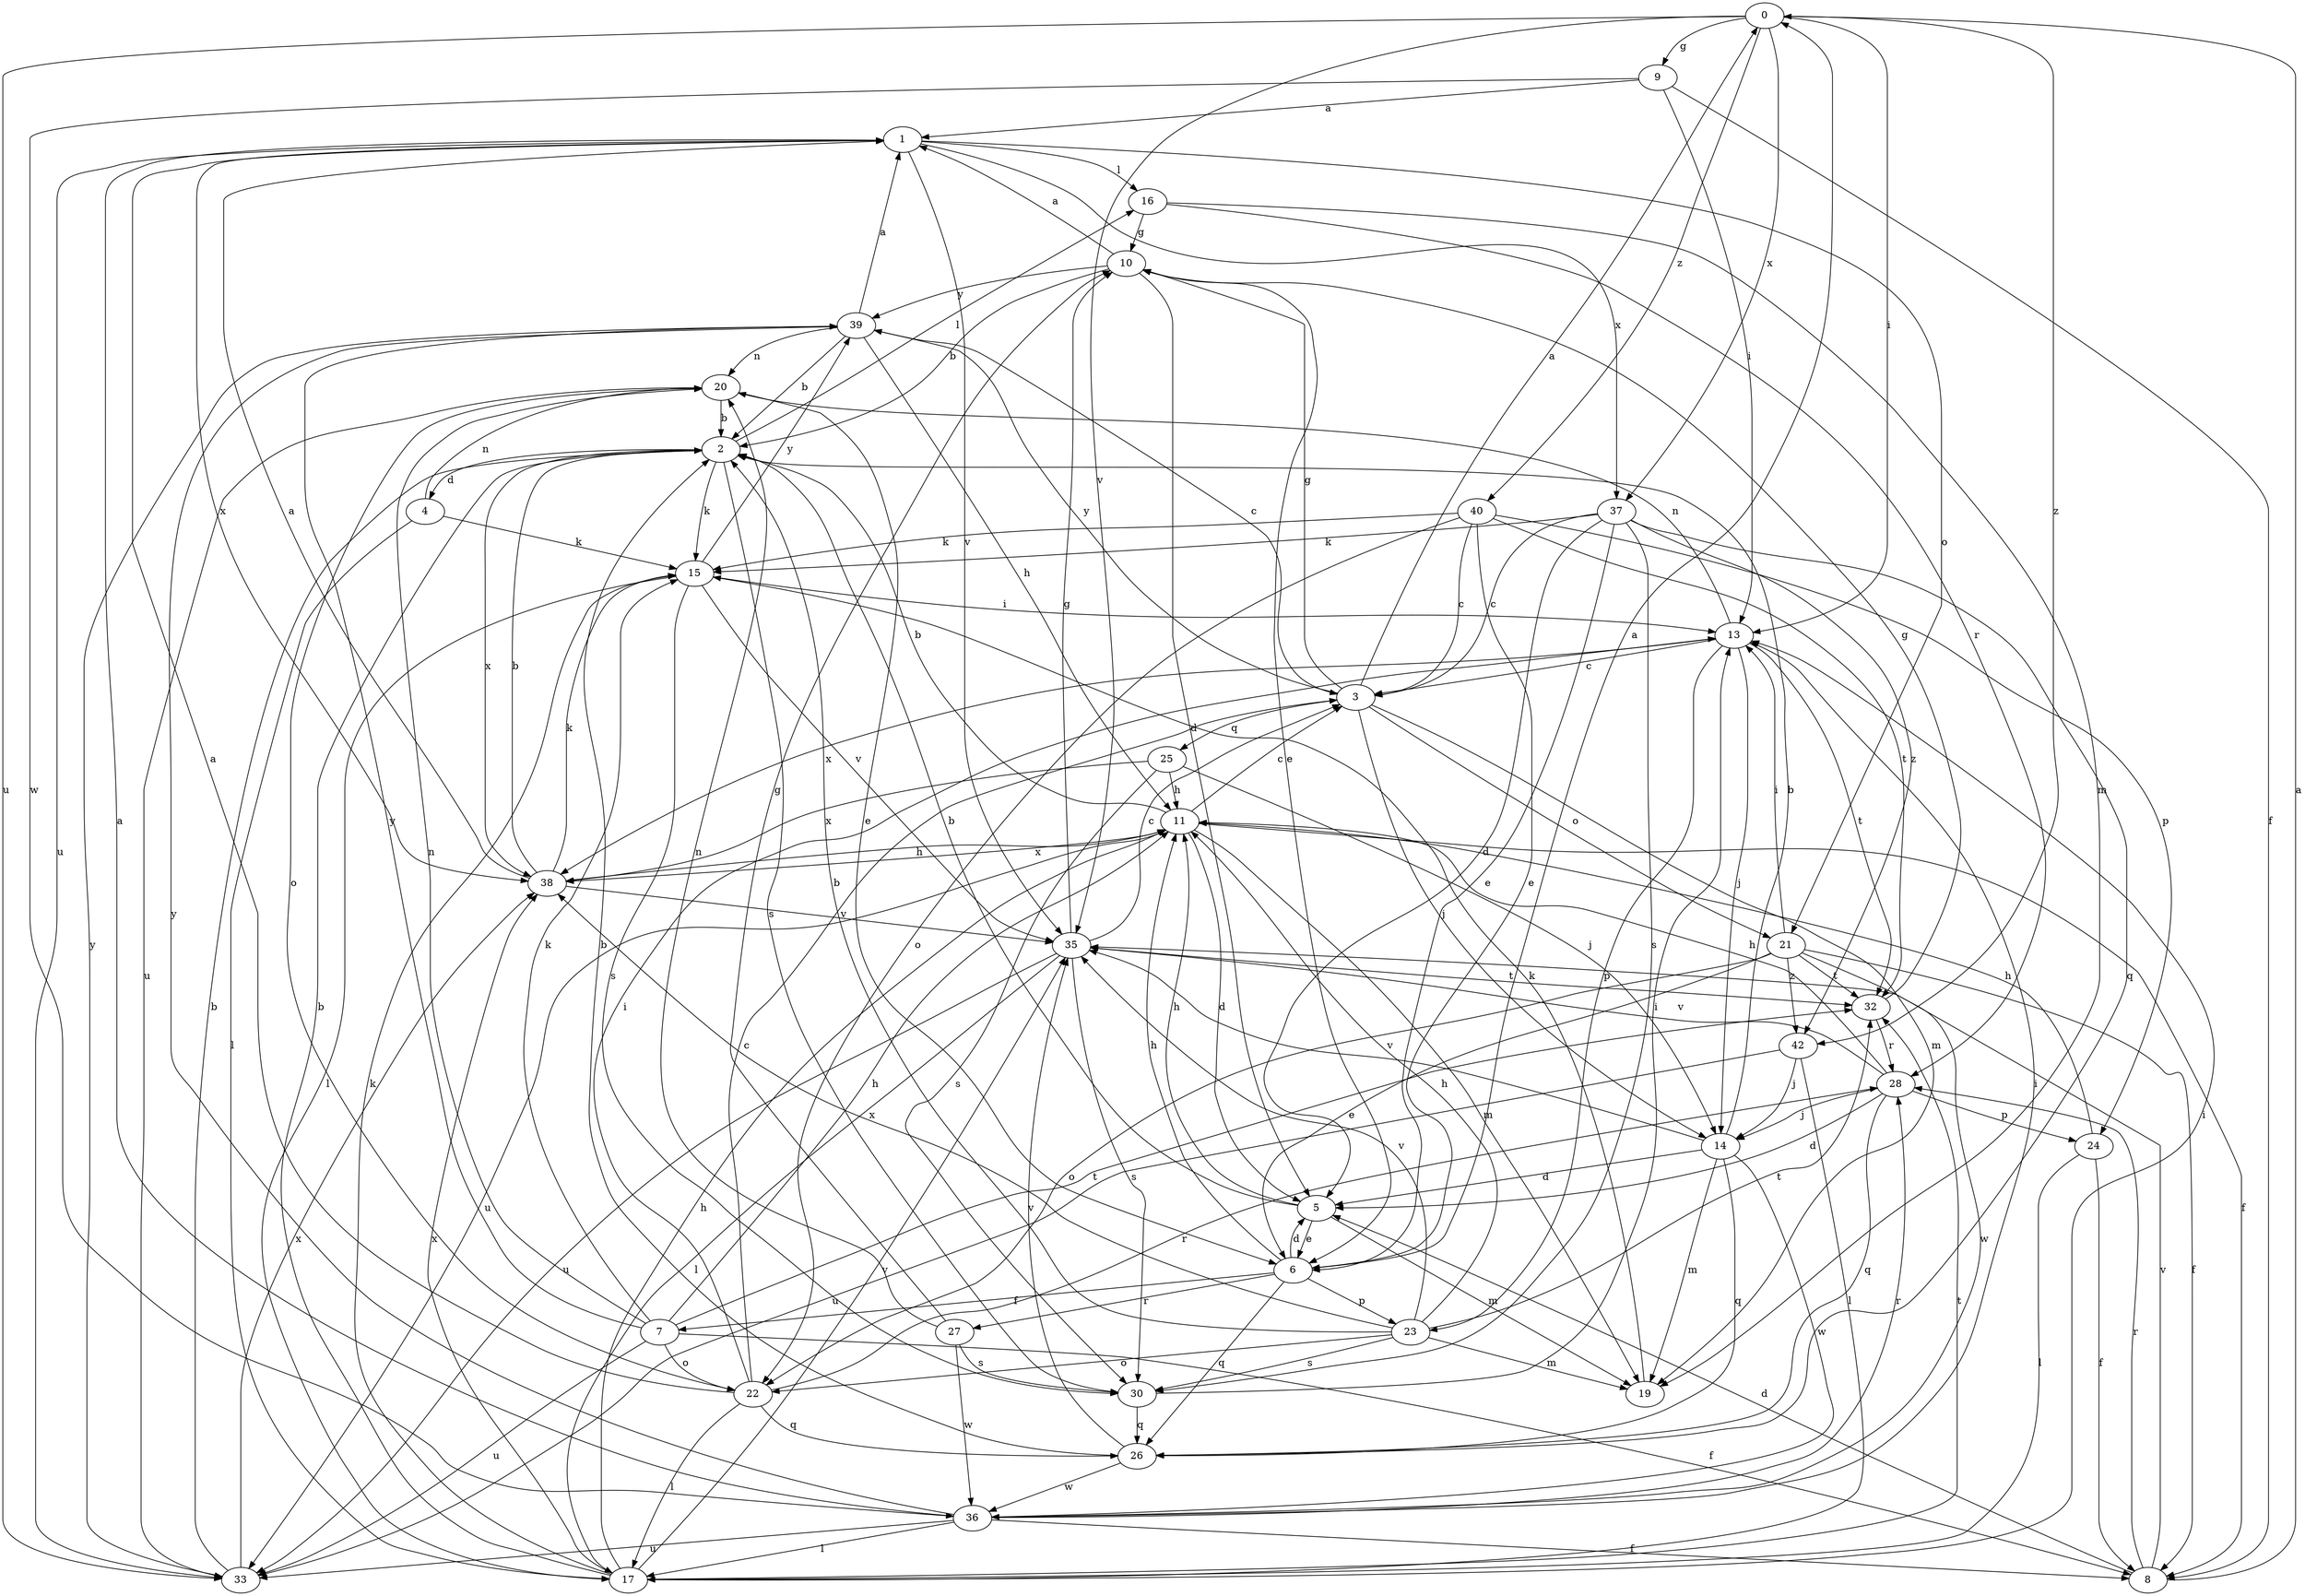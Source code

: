 strict digraph  {
0;
1;
2;
3;
4;
5;
6;
7;
8;
9;
10;
11;
13;
14;
15;
16;
17;
19;
20;
21;
22;
23;
24;
25;
26;
27;
28;
30;
32;
33;
35;
36;
37;
38;
39;
40;
42;
0 -> 9  [label=g];
0 -> 13  [label=i];
0 -> 33  [label=u];
0 -> 35  [label=v];
0 -> 37  [label=x];
0 -> 40  [label=z];
0 -> 42  [label=z];
1 -> 16  [label=l];
1 -> 21  [label=o];
1 -> 33  [label=u];
1 -> 35  [label=v];
1 -> 37  [label=x];
1 -> 38  [label=x];
2 -> 4  [label=d];
2 -> 15  [label=k];
2 -> 16  [label=l];
2 -> 30  [label=s];
2 -> 38  [label=x];
3 -> 0  [label=a];
3 -> 10  [label=g];
3 -> 14  [label=j];
3 -> 19  [label=m];
3 -> 21  [label=o];
3 -> 25  [label=q];
3 -> 39  [label=y];
4 -> 15  [label=k];
4 -> 17  [label=l];
4 -> 20  [label=n];
5 -> 2  [label=b];
5 -> 6  [label=e];
5 -> 11  [label=h];
5 -> 19  [label=m];
6 -> 0  [label=a];
6 -> 5  [label=d];
6 -> 7  [label=f];
6 -> 11  [label=h];
6 -> 23  [label=p];
6 -> 26  [label=q];
6 -> 27  [label=r];
7 -> 8  [label=f];
7 -> 11  [label=h];
7 -> 15  [label=k];
7 -> 20  [label=n];
7 -> 22  [label=o];
7 -> 32  [label=t];
7 -> 33  [label=u];
7 -> 39  [label=y];
8 -> 0  [label=a];
8 -> 5  [label=d];
8 -> 28  [label=r];
8 -> 35  [label=v];
9 -> 1  [label=a];
9 -> 8  [label=f];
9 -> 13  [label=i];
9 -> 36  [label=w];
10 -> 1  [label=a];
10 -> 2  [label=b];
10 -> 5  [label=d];
10 -> 6  [label=e];
10 -> 39  [label=y];
11 -> 2  [label=b];
11 -> 3  [label=c];
11 -> 5  [label=d];
11 -> 8  [label=f];
11 -> 19  [label=m];
11 -> 33  [label=u];
11 -> 38  [label=x];
13 -> 3  [label=c];
13 -> 14  [label=j];
13 -> 20  [label=n];
13 -> 23  [label=p];
13 -> 32  [label=t];
13 -> 38  [label=x];
14 -> 2  [label=b];
14 -> 5  [label=d];
14 -> 19  [label=m];
14 -> 26  [label=q];
14 -> 35  [label=v];
14 -> 36  [label=w];
15 -> 13  [label=i];
15 -> 17  [label=l];
15 -> 30  [label=s];
15 -> 35  [label=v];
15 -> 39  [label=y];
16 -> 10  [label=g];
16 -> 19  [label=m];
16 -> 28  [label=r];
17 -> 2  [label=b];
17 -> 11  [label=h];
17 -> 13  [label=i];
17 -> 15  [label=k];
17 -> 32  [label=t];
17 -> 35  [label=v];
17 -> 38  [label=x];
19 -> 15  [label=k];
20 -> 2  [label=b];
20 -> 6  [label=e];
20 -> 22  [label=o];
20 -> 33  [label=u];
21 -> 6  [label=e];
21 -> 8  [label=f];
21 -> 13  [label=i];
21 -> 22  [label=o];
21 -> 32  [label=t];
21 -> 36  [label=w];
21 -> 42  [label=z];
22 -> 1  [label=a];
22 -> 3  [label=c];
22 -> 13  [label=i];
22 -> 17  [label=l];
22 -> 26  [label=q];
22 -> 28  [label=r];
23 -> 2  [label=b];
23 -> 11  [label=h];
23 -> 19  [label=m];
23 -> 22  [label=o];
23 -> 30  [label=s];
23 -> 32  [label=t];
23 -> 35  [label=v];
23 -> 38  [label=x];
24 -> 8  [label=f];
24 -> 11  [label=h];
24 -> 17  [label=l];
25 -> 11  [label=h];
25 -> 14  [label=j];
25 -> 30  [label=s];
25 -> 38  [label=x];
26 -> 2  [label=b];
26 -> 35  [label=v];
26 -> 36  [label=w];
27 -> 10  [label=g];
27 -> 20  [label=n];
27 -> 30  [label=s];
27 -> 36  [label=w];
28 -> 5  [label=d];
28 -> 11  [label=h];
28 -> 14  [label=j];
28 -> 24  [label=p];
28 -> 26  [label=q];
28 -> 35  [label=v];
30 -> 13  [label=i];
30 -> 26  [label=q];
32 -> 10  [label=g];
32 -> 28  [label=r];
33 -> 2  [label=b];
33 -> 38  [label=x];
33 -> 39  [label=y];
35 -> 3  [label=c];
35 -> 10  [label=g];
35 -> 17  [label=l];
35 -> 30  [label=s];
35 -> 32  [label=t];
35 -> 33  [label=u];
36 -> 1  [label=a];
36 -> 8  [label=f];
36 -> 13  [label=i];
36 -> 17  [label=l];
36 -> 28  [label=r];
36 -> 33  [label=u];
36 -> 39  [label=y];
37 -> 3  [label=c];
37 -> 5  [label=d];
37 -> 6  [label=e];
37 -> 15  [label=k];
37 -> 26  [label=q];
37 -> 30  [label=s];
37 -> 42  [label=z];
38 -> 1  [label=a];
38 -> 2  [label=b];
38 -> 11  [label=h];
38 -> 15  [label=k];
38 -> 35  [label=v];
39 -> 1  [label=a];
39 -> 2  [label=b];
39 -> 3  [label=c];
39 -> 11  [label=h];
39 -> 20  [label=n];
40 -> 3  [label=c];
40 -> 6  [label=e];
40 -> 15  [label=k];
40 -> 22  [label=o];
40 -> 24  [label=p];
40 -> 32  [label=t];
42 -> 14  [label=j];
42 -> 17  [label=l];
42 -> 33  [label=u];
}
